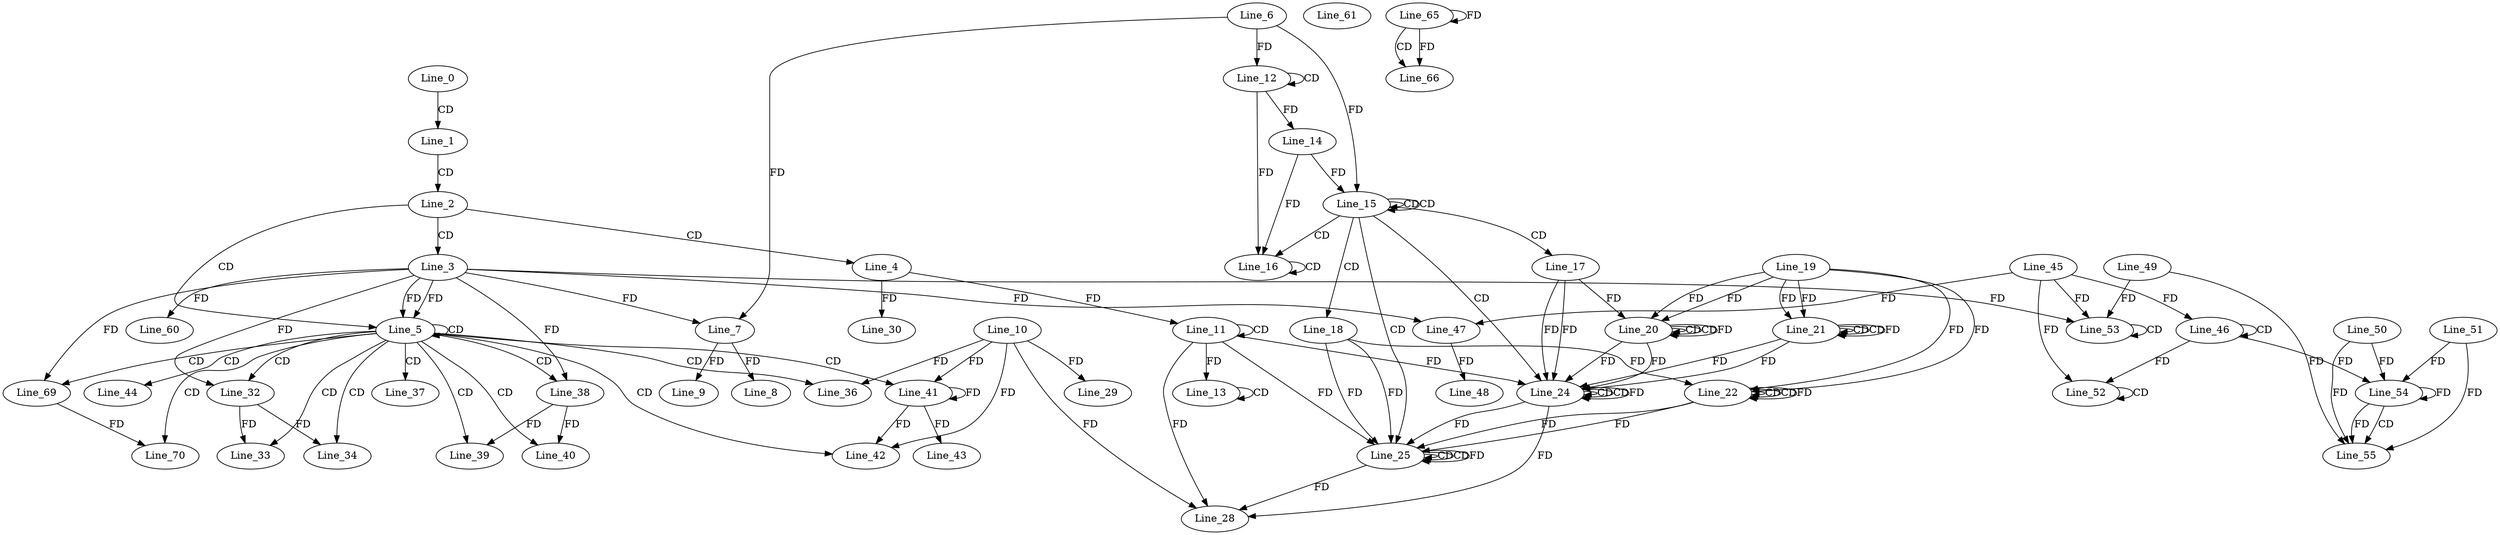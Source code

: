 digraph G {
  Line_0;
  Line_1;
  Line_2;
  Line_3;
  Line_4;
  Line_5;
  Line_5;
  Line_6;
  Line_7;
  Line_7;
  Line_7;
  Line_8;
  Line_9;
  Line_11;
  Line_11;
  Line_11;
  Line_12;
  Line_12;
  Line_13;
  Line_13;
  Line_14;
  Line_15;
  Line_15;
  Line_15;
  Line_14;
  Line_15;
  Line_15;
  Line_16;
  Line_16;
  Line_17;
  Line_18;
  Line_19;
  Line_20;
  Line_20;
  Line_20;
  Line_21;
  Line_21;
  Line_21;
  Line_22;
  Line_22;
  Line_22;
  Line_24;
  Line_24;
  Line_24;
  Line_24;
  Line_25;
  Line_25;
  Line_25;
  Line_25;
  Line_10;
  Line_28;
  Line_29;
  Line_30;
  Line_32;
  Line_32;
  Line_33;
  Line_33;
  Line_34;
  Line_36;
  Line_37;
  Line_38;
  Line_38;
  Line_39;
  Line_39;
  Line_40;
  Line_41;
  Line_42;
  Line_43;
  Line_44;
  Line_46;
  Line_46;
  Line_45;
  Line_46;
  Line_47;
  Line_47;
  Line_47;
  Line_48;
  Line_52;
  Line_52;
  Line_52;
  Line_49;
  Line_53;
  Line_53;
  Line_53;
  Line_53;
  Line_54;
  Line_51;
  Line_54;
  Line_50;
  Line_54;
  Line_55;
  Line_60;
  Line_61;
  Line_65;
  Line_65;
  Line_65;
  Line_66;
  Line_69;
  Line_69;
  Line_70;
  Line_0 -> Line_1 [ label="CD" ];
  Line_1 -> Line_2 [ label="CD" ];
  Line_2 -> Line_3 [ label="CD" ];
  Line_2 -> Line_4 [ label="CD" ];
  Line_2 -> Line_5 [ label="CD" ];
  Line_3 -> Line_5 [ label="FD" ];
  Line_5 -> Line_5 [ label="CD" ];
  Line_3 -> Line_5 [ label="FD" ];
  Line_6 -> Line_7 [ label="FD" ];
  Line_3 -> Line_7 [ label="FD" ];
  Line_7 -> Line_8 [ label="FD" ];
  Line_7 -> Line_9 [ label="FD" ];
  Line_11 -> Line_11 [ label="CD" ];
  Line_4 -> Line_11 [ label="FD" ];
  Line_12 -> Line_12 [ label="CD" ];
  Line_6 -> Line_12 [ label="FD" ];
  Line_13 -> Line_13 [ label="CD" ];
  Line_11 -> Line_13 [ label="FD" ];
  Line_12 -> Line_14 [ label="FD" ];
  Line_15 -> Line_15 [ label="CD" ];
  Line_15 -> Line_15 [ label="CD" ];
  Line_14 -> Line_15 [ label="FD" ];
  Line_6 -> Line_15 [ label="FD" ];
  Line_15 -> Line_16 [ label="CD" ];
  Line_16 -> Line_16 [ label="CD" ];
  Line_12 -> Line_16 [ label="FD" ];
  Line_14 -> Line_16 [ label="FD" ];
  Line_15 -> Line_17 [ label="CD" ];
  Line_15 -> Line_18 [ label="CD" ];
  Line_19 -> Line_20 [ label="FD" ];
  Line_20 -> Line_20 [ label="CD" ];
  Line_19 -> Line_20 [ label="FD" ];
  Line_20 -> Line_20 [ label="CD" ];
  Line_17 -> Line_20 [ label="FD" ];
  Line_20 -> Line_20 [ label="FD" ];
  Line_19 -> Line_21 [ label="FD" ];
  Line_21 -> Line_21 [ label="CD" ];
  Line_19 -> Line_21 [ label="FD" ];
  Line_21 -> Line_21 [ label="CD" ];
  Line_21 -> Line_21 [ label="FD" ];
  Line_19 -> Line_22 [ label="FD" ];
  Line_22 -> Line_22 [ label="CD" ];
  Line_19 -> Line_22 [ label="FD" ];
  Line_22 -> Line_22 [ label="CD" ];
  Line_18 -> Line_22 [ label="FD" ];
  Line_22 -> Line_22 [ label="FD" ];
  Line_15 -> Line_24 [ label="CD" ];
  Line_17 -> Line_24 [ label="FD" ];
  Line_20 -> Line_24 [ label="FD" ];
  Line_21 -> Line_24 [ label="FD" ];
  Line_24 -> Line_24 [ label="CD" ];
  Line_17 -> Line_24 [ label="FD" ];
  Line_20 -> Line_24 [ label="FD" ];
  Line_21 -> Line_24 [ label="FD" ];
  Line_24 -> Line_24 [ label="CD" ];
  Line_11 -> Line_24 [ label="FD" ];
  Line_24 -> Line_24 [ label="FD" ];
  Line_15 -> Line_25 [ label="CD" ];
  Line_18 -> Line_25 [ label="FD" ];
  Line_22 -> Line_25 [ label="FD" ];
  Line_25 -> Line_25 [ label="CD" ];
  Line_18 -> Line_25 [ label="FD" ];
  Line_22 -> Line_25 [ label="FD" ];
  Line_25 -> Line_25 [ label="CD" ];
  Line_11 -> Line_25 [ label="FD" ];
  Line_24 -> Line_25 [ label="FD" ];
  Line_25 -> Line_25 [ label="FD" ];
  Line_10 -> Line_28 [ label="FD" ];
  Line_11 -> Line_28 [ label="FD" ];
  Line_24 -> Line_28 [ label="FD" ];
  Line_25 -> Line_28 [ label="FD" ];
  Line_10 -> Line_29 [ label="FD" ];
  Line_4 -> Line_30 [ label="FD" ];
  Line_5 -> Line_32 [ label="CD" ];
  Line_3 -> Line_32 [ label="FD" ];
  Line_5 -> Line_33 [ label="CD" ];
  Line_32 -> Line_33 [ label="FD" ];
  Line_5 -> Line_34 [ label="CD" ];
  Line_32 -> Line_34 [ label="FD" ];
  Line_5 -> Line_36 [ label="CD" ];
  Line_10 -> Line_36 [ label="FD" ];
  Line_5 -> Line_37 [ label="CD" ];
  Line_5 -> Line_38 [ label="CD" ];
  Line_3 -> Line_38 [ label="FD" ];
  Line_5 -> Line_39 [ label="CD" ];
  Line_38 -> Line_39 [ label="FD" ];
  Line_5 -> Line_40 [ label="CD" ];
  Line_38 -> Line_40 [ label="FD" ];
  Line_5 -> Line_41 [ label="CD" ];
  Line_10 -> Line_41 [ label="FD" ];
  Line_41 -> Line_41 [ label="FD" ];
  Line_5 -> Line_42 [ label="CD" ];
  Line_10 -> Line_42 [ label="FD" ];
  Line_41 -> Line_42 [ label="FD" ];
  Line_41 -> Line_43 [ label="FD" ];
  Line_5 -> Line_44 [ label="CD" ];
  Line_46 -> Line_46 [ label="CD" ];
  Line_45 -> Line_46 [ label="FD" ];
  Line_3 -> Line_47 [ label="FD" ];
  Line_45 -> Line_47 [ label="FD" ];
  Line_47 -> Line_48 [ label="FD" ];
  Line_46 -> Line_52 [ label="FD" ];
  Line_52 -> Line_52 [ label="CD" ];
  Line_45 -> Line_52 [ label="FD" ];
  Line_49 -> Line_53 [ label="FD" ];
  Line_53 -> Line_53 [ label="CD" ];
  Line_3 -> Line_53 [ label="FD" ];
  Line_45 -> Line_53 [ label="FD" ];
  Line_54 -> Line_54 [ label="FD" ];
  Line_51 -> Line_54 [ label="FD" ];
  Line_46 -> Line_54 [ label="FD" ];
  Line_50 -> Line_54 [ label="FD" ];
  Line_54 -> Line_55 [ label="CD" ];
  Line_49 -> Line_55 [ label="FD" ];
  Line_50 -> Line_55 [ label="FD" ];
  Line_54 -> Line_55 [ label="FD" ];
  Line_51 -> Line_55 [ label="FD" ];
  Line_3 -> Line_60 [ label="FD" ];
  Line_65 -> Line_65 [ label="FD" ];
  Line_65 -> Line_66 [ label="CD" ];
  Line_65 -> Line_66 [ label="FD" ];
  Line_5 -> Line_69 [ label="CD" ];
  Line_3 -> Line_69 [ label="FD" ];
  Line_5 -> Line_70 [ label="CD" ];
  Line_69 -> Line_70 [ label="FD" ];
}
